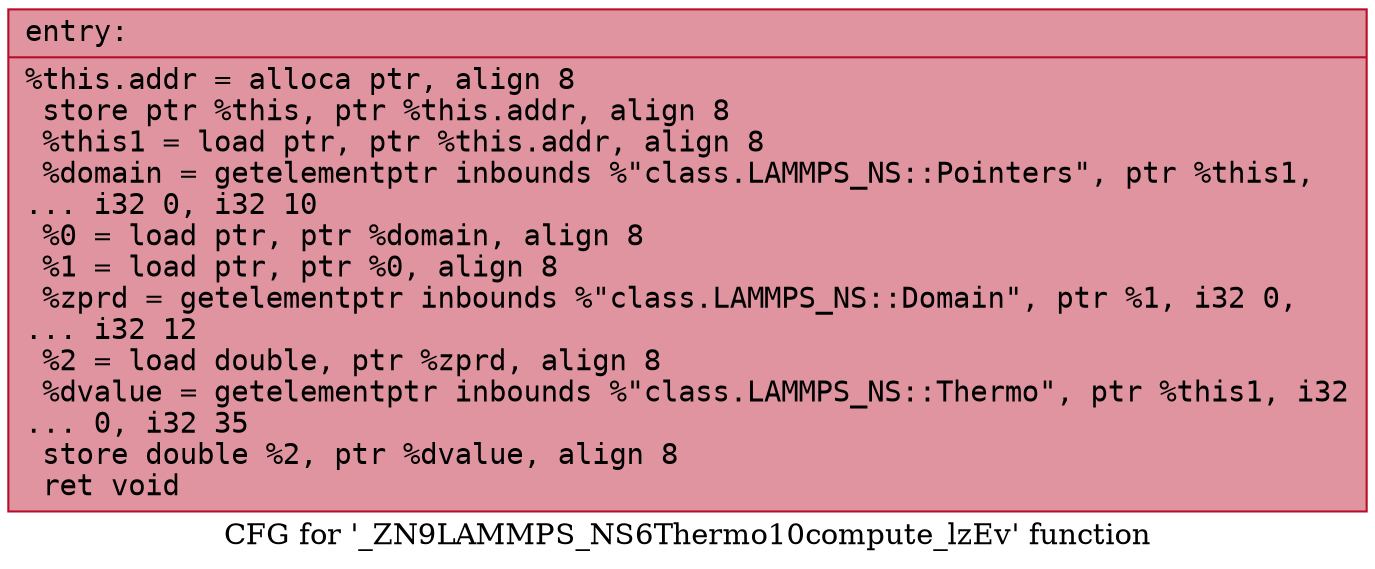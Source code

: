 digraph "CFG for '_ZN9LAMMPS_NS6Thermo10compute_lzEv' function" {
	label="CFG for '_ZN9LAMMPS_NS6Thermo10compute_lzEv' function";

	Node0x55bd404f3830 [shape=record,color="#b70d28ff", style=filled, fillcolor="#b70d2870" fontname="Courier",label="{entry:\l|  %this.addr = alloca ptr, align 8\l  store ptr %this, ptr %this.addr, align 8\l  %this1 = load ptr, ptr %this.addr, align 8\l  %domain = getelementptr inbounds %\"class.LAMMPS_NS::Pointers\", ptr %this1,\l... i32 0, i32 10\l  %0 = load ptr, ptr %domain, align 8\l  %1 = load ptr, ptr %0, align 8\l  %zprd = getelementptr inbounds %\"class.LAMMPS_NS::Domain\", ptr %1, i32 0,\l... i32 12\l  %2 = load double, ptr %zprd, align 8\l  %dvalue = getelementptr inbounds %\"class.LAMMPS_NS::Thermo\", ptr %this1, i32\l... 0, i32 35\l  store double %2, ptr %dvalue, align 8\l  ret void\l}"];
}

